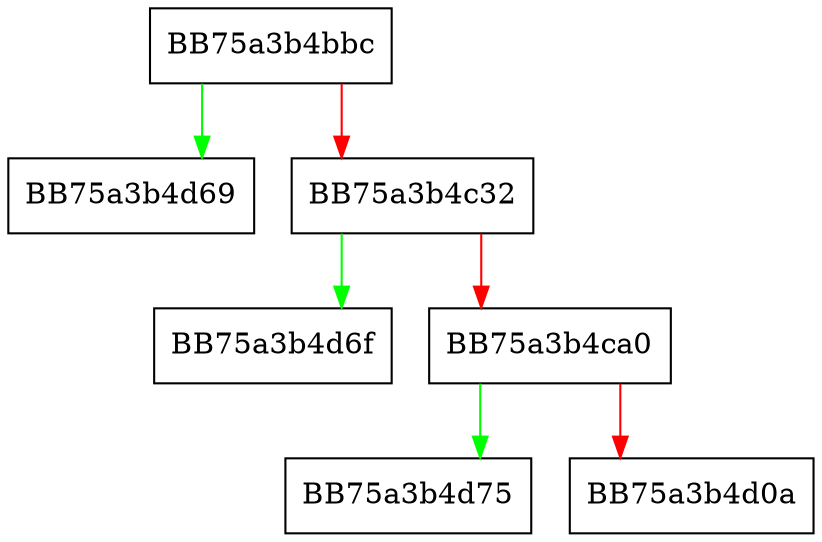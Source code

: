 digraph get_cpu_brand_string {
  node [shape="box"];
  graph [splines=ortho];
  BB75a3b4bbc -> BB75a3b4d69 [color="green"];
  BB75a3b4bbc -> BB75a3b4c32 [color="red"];
  BB75a3b4c32 -> BB75a3b4d6f [color="green"];
  BB75a3b4c32 -> BB75a3b4ca0 [color="red"];
  BB75a3b4ca0 -> BB75a3b4d75 [color="green"];
  BB75a3b4ca0 -> BB75a3b4d0a [color="red"];
}